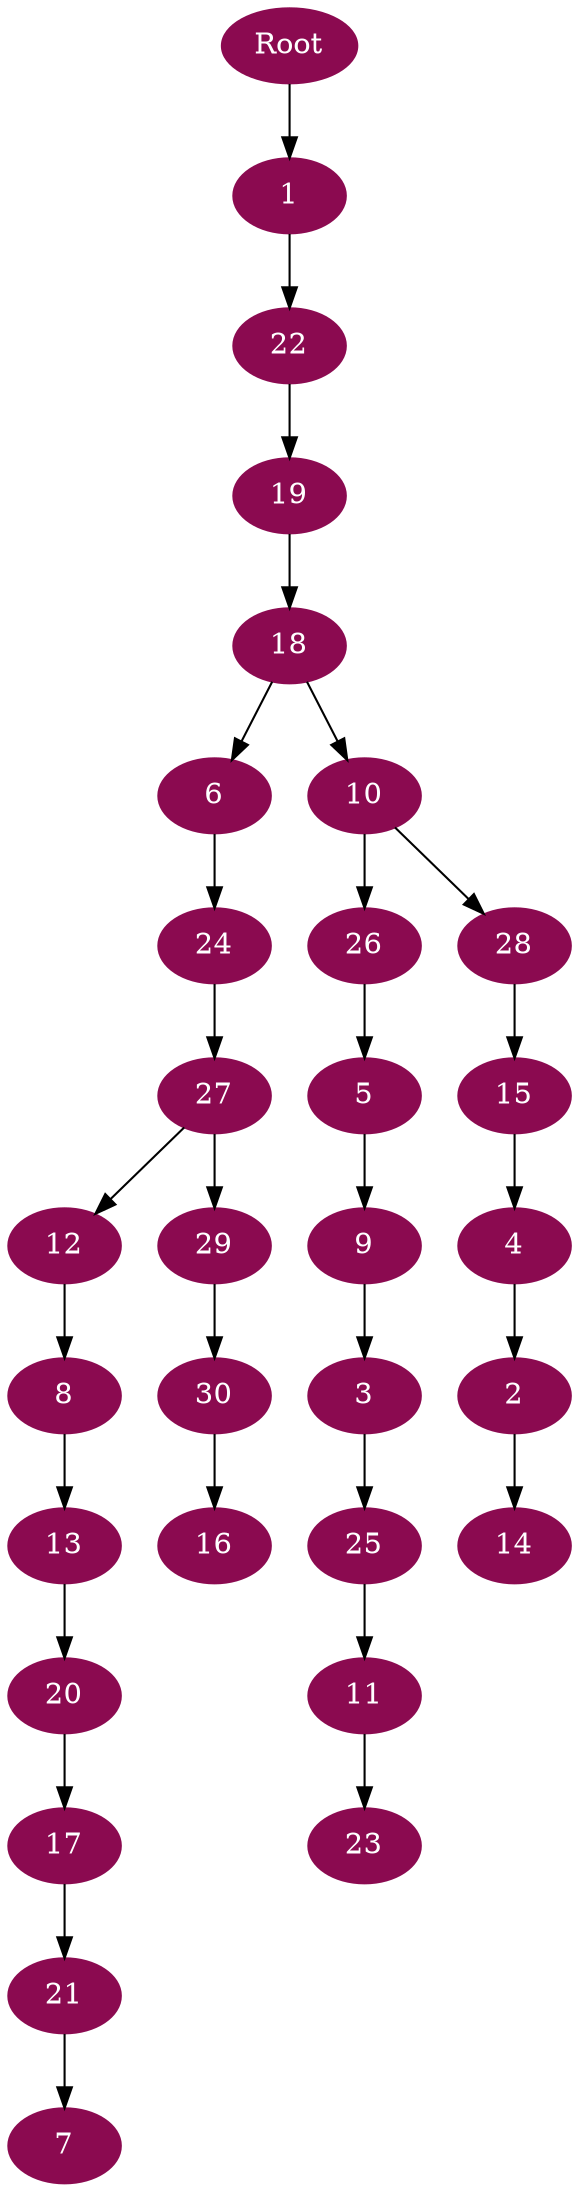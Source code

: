 digraph G {
node [color=deeppink4, style=filled, fontcolor=white];
Root -> 1;
4 -> 2;
9 -> 3;
15 -> 4;
26 -> 5;
18 -> 6;
21 -> 7;
12 -> 8;
5 -> 9;
18 -> 10;
25 -> 11;
27 -> 12;
8 -> 13;
2 -> 14;
28 -> 15;
30 -> 16;
20 -> 17;
19 -> 18;
22 -> 19;
13 -> 20;
17 -> 21;
1 -> 22;
11 -> 23;
6 -> 24;
3 -> 25;
10 -> 26;
24 -> 27;
10 -> 28;
27 -> 29;
29 -> 30;
}
